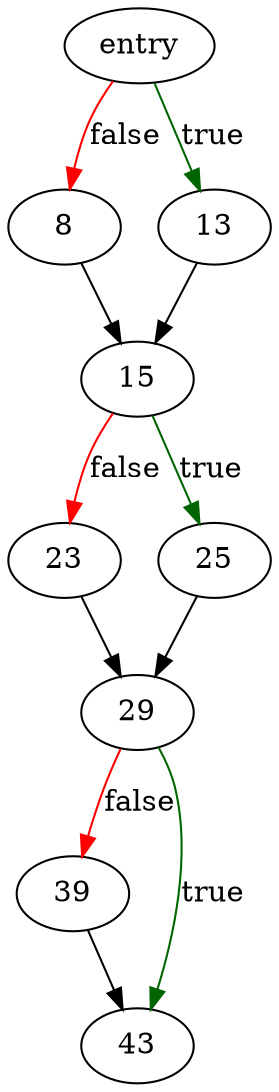 digraph "mbuiter_multi_copy" {
	// Node definitions.
	2 [label=entry];
	8;
	13;
	15;
	23;
	25;
	29;
	39;
	43;

	// Edge definitions.
	2 -> 8 [
		color=red
		label=false
	];
	2 -> 13 [
		color=darkgreen
		label=true
	];
	8 -> 15;
	13 -> 15;
	15 -> 23 [
		color=red
		label=false
	];
	15 -> 25 [
		color=darkgreen
		label=true
	];
	23 -> 29;
	25 -> 29;
	29 -> 39 [
		color=red
		label=false
	];
	29 -> 43 [
		color=darkgreen
		label=true
	];
	39 -> 43;
}